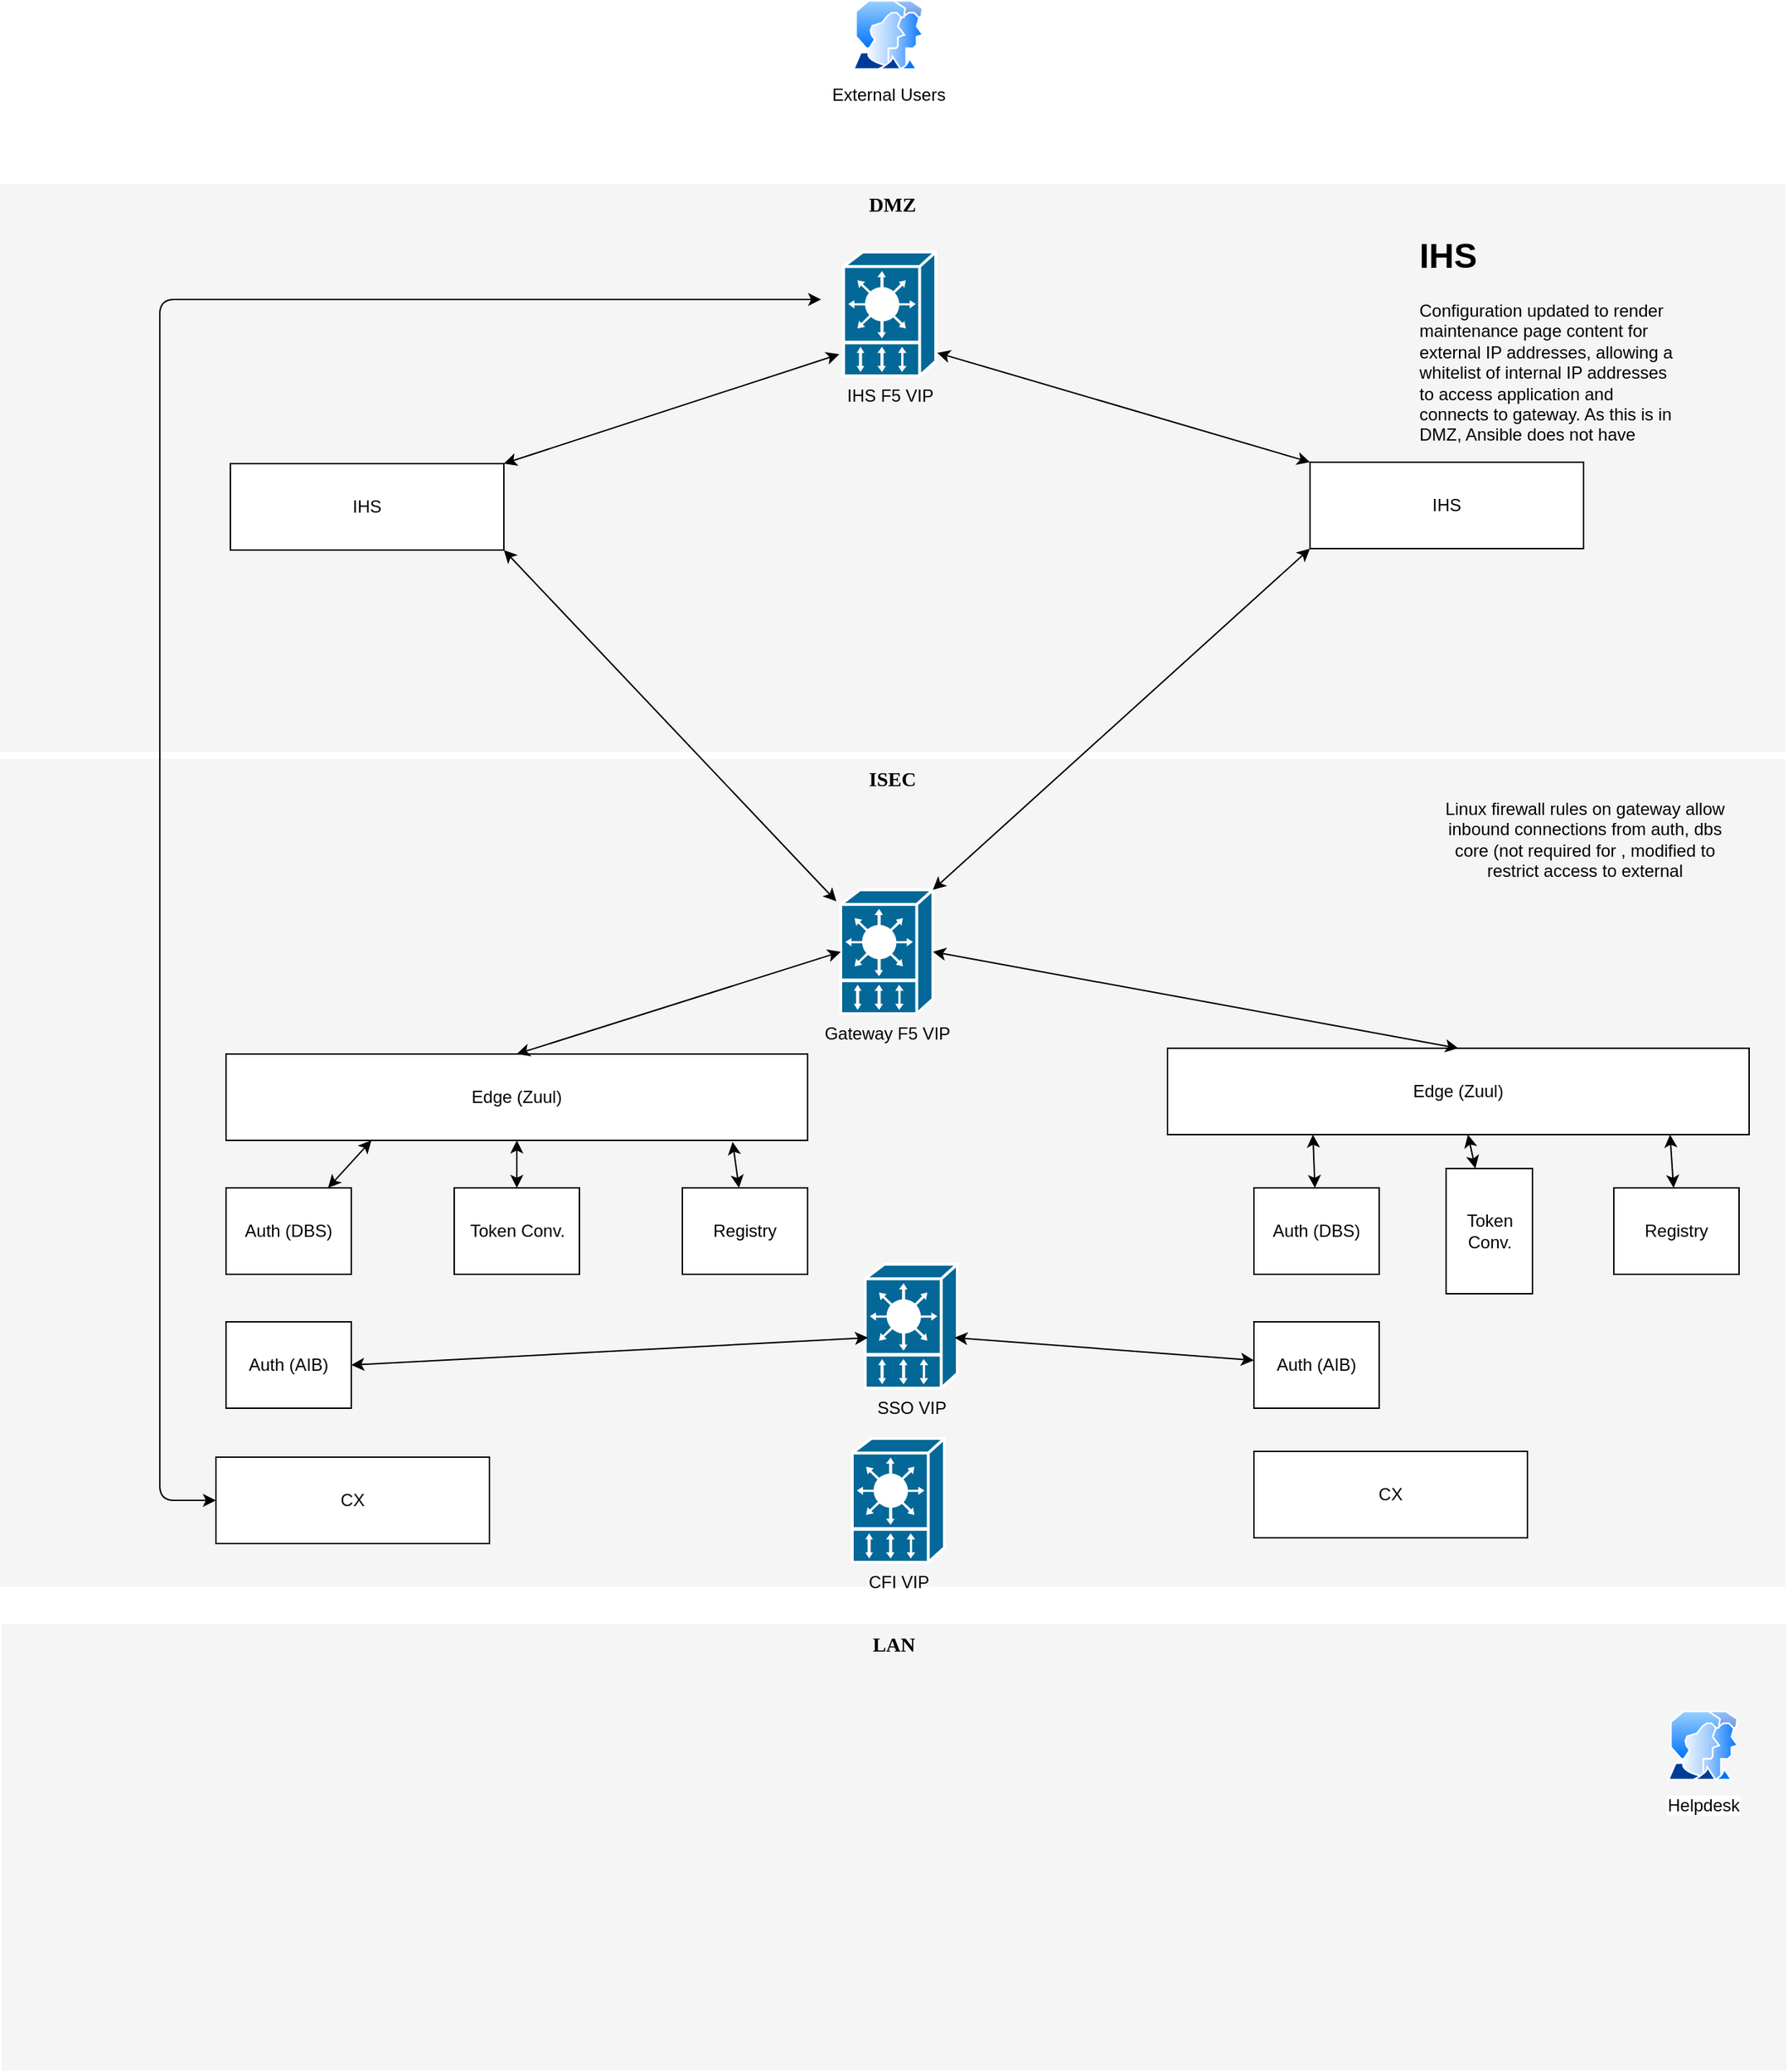<mxfile version="12.8.8" type="github"><diagram name="Page-1" id="c37626ed-c26b-45fb-9056-f9ebc6bb27b6"><mxGraphModel dx="1038" dy="497" grid="1" gridSize="10" guides="1" tooltips="1" connect="1" arrows="1" fold="1" page="1" pageScale="1" pageWidth="1100" pageHeight="850" background="#ffffff" math="0" shadow="0"><root><mxCell id="0"/><mxCell id="1" parent="0"/><mxCell id="QfznqnuBZ1IlKUxBiRQi-20" value="LAN" style="whiteSpace=wrap;html=1;rounded=0;shadow=0;comic=0;strokeWidth=1;fontFamily=Verdana;fontSize=14;fillColor=#f5f5f5;strokeColor=none;verticalAlign=top;fontStyle=1" parent="1" vertex="1"><mxGeometry x="480" y="1160" width="1240" height="310" as="geometry"/></mxCell><mxCell id="1c7a67bf8fd3230f-83" value="DMZ" style="whiteSpace=wrap;html=1;rounded=0;shadow=0;comic=0;strokeWidth=1;fontFamily=Verdana;fontSize=14;fillColor=#f5f5f5;strokeColor=none;verticalAlign=top;fontStyle=1" parent="1" vertex="1"><mxGeometry x="479" y="160" width="1240" height="394" as="geometry"/></mxCell><mxCell id="QfznqnuBZ1IlKUxBiRQi-1" value="IHS F5 VIP" style="shape=mxgraph.cisco.misc.vip;html=1;dashed=0;fillColor=#036897;strokeColor=#ffffff;strokeWidth=2;verticalLabelPosition=bottom;verticalAlign=top" parent="1" vertex="1"><mxGeometry x="1065" y="207" width="64" height="86" as="geometry"/></mxCell><mxCell id="QfznqnuBZ1IlKUxBiRQi-4" value="External Users" style="aspect=fixed;perimeter=ellipsePerimeter;html=1;align=center;shadow=0;dashed=0;spacingTop=3;image;image=img/lib/active_directory/user_accounts.svg;" parent="1" vertex="1"><mxGeometry x="1071" y="32" width="50" height="48.5" as="geometry"/></mxCell><mxCell id="QfznqnuBZ1IlKUxBiRQi-6" value="IHS" style="rounded=0;whiteSpace=wrap;html=1;" parent="1" vertex="1"><mxGeometry x="639" y="354" width="190" height="60" as="geometry"/></mxCell><mxCell id="QfznqnuBZ1IlKUxBiRQi-7" value="IHS" style="rounded=0;whiteSpace=wrap;html=1;" parent="1" vertex="1"><mxGeometry x="1389" y="353" width="190" height="60" as="geometry"/></mxCell><mxCell id="QfznqnuBZ1IlKUxBiRQi-9" value="ISEC" style="whiteSpace=wrap;html=1;rounded=0;shadow=0;comic=0;strokeWidth=1;fontFamily=Verdana;fontSize=14;fillColor=#f5f5f5;strokeColor=none;verticalAlign=top;fontStyle=1" parent="1" vertex="1"><mxGeometry x="479" y="559" width="1240" height="575" as="geometry"/></mxCell><mxCell id="QfznqnuBZ1IlKUxBiRQi-11" value="Edge (Zuul)" style="rounded=0;whiteSpace=wrap;html=1;" parent="1" vertex="1"><mxGeometry x="636" y="764" width="404" height="60" as="geometry"/></mxCell><mxCell id="QfznqnuBZ1IlKUxBiRQi-12" value="Edge (Zuul)" style="rounded=0;whiteSpace=wrap;html=1;" parent="1" vertex="1"><mxGeometry x="1290" y="760" width="404" height="60" as="geometry"/></mxCell><mxCell id="QfznqnuBZ1IlKUxBiRQi-13" value="Gateway F5 VIP" style="shape=mxgraph.cisco.misc.vip;html=1;dashed=0;fillColor=#036897;strokeColor=#ffffff;strokeWidth=2;verticalLabelPosition=bottom;verticalAlign=top" parent="1" vertex="1"><mxGeometry x="1063" y="650" width="64" height="86" as="geometry"/></mxCell><mxCell id="QfznqnuBZ1IlKUxBiRQi-14" value="CX" style="rounded=0;whiteSpace=wrap;html=1;" parent="1" vertex="1"><mxGeometry x="629" y="1044" width="190" height="60" as="geometry"/></mxCell><mxCell id="QfznqnuBZ1IlKUxBiRQi-15" value="CX" style="rounded=0;whiteSpace=wrap;html=1;" parent="1" vertex="1"><mxGeometry x="1350" y="1040" width="190" height="60" as="geometry"/></mxCell><mxCell id="QfznqnuBZ1IlKUxBiRQi-16" value="Auth (DBS)" style="rounded=0;whiteSpace=wrap;html=1;" parent="1" vertex="1"><mxGeometry x="636" y="857" width="87" height="60" as="geometry"/></mxCell><mxCell id="QfznqnuBZ1IlKUxBiRQi-17" value="Auth (DBS)" style="rounded=0;whiteSpace=wrap;html=1;" parent="1" vertex="1"><mxGeometry x="1350" y="857" width="87" height="60" as="geometry"/></mxCell><mxCell id="QfznqnuBZ1IlKUxBiRQi-19" value="Helpdesk" style="aspect=fixed;perimeter=ellipsePerimeter;html=1;align=center;shadow=0;dashed=0;spacingTop=3;image;image=img/lib/active_directory/user_accounts.svg;" parent="1" vertex="1"><mxGeometry x="1637" y="1220" width="50" height="48.5" as="geometry"/></mxCell><mxCell id="6oNJGKLIgyjYE0U5j6M9-1" value="SSO VIP" style="shape=mxgraph.cisco.misc.vip;html=1;dashed=0;fillColor=#036897;strokeColor=#ffffff;strokeWidth=2;verticalLabelPosition=bottom;verticalAlign=top" vertex="1" parent="1"><mxGeometry x="1080" y="910" width="64" height="86" as="geometry"/></mxCell><mxCell id="6oNJGKLIgyjYE0U5j6M9-2" value="" style="endArrow=classic;startArrow=classic;html=1;entryX=1.016;entryY=0.814;entryDx=0;entryDy=0;entryPerimeter=0;exitX=0;exitY=0;exitDx=0;exitDy=0;" edge="1" parent="1" source="QfznqnuBZ1IlKUxBiRQi-7" target="QfznqnuBZ1IlKUxBiRQi-1"><mxGeometry width="50" height="50" relative="1" as="geometry"><mxPoint x="1310" y="350" as="sourcePoint"/><mxPoint x="1360" y="300" as="targetPoint"/></mxGeometry></mxCell><mxCell id="6oNJGKLIgyjYE0U5j6M9-5" value="" style="endArrow=classic;startArrow=classic;html=1;entryX=1;entryY=0;entryDx=0;entryDy=0;exitX=-0.047;exitY=0.826;exitDx=0;exitDy=0;exitPerimeter=0;" edge="1" parent="1" source="QfznqnuBZ1IlKUxBiRQi-1" target="QfznqnuBZ1IlKUxBiRQi-6"><mxGeometry width="50" height="50" relative="1" as="geometry"><mxPoint x="1120" y="480" as="sourcePoint"/><mxPoint x="1170" y="430" as="targetPoint"/></mxGeometry></mxCell><mxCell id="6oNJGKLIgyjYE0U5j6M9-6" value="" style="endArrow=classic;startArrow=classic;html=1;entryX=1;entryY=1;entryDx=0;entryDy=0;exitX=-0.047;exitY=0.093;exitDx=0;exitDy=0;exitPerimeter=0;" edge="1" parent="1" source="QfznqnuBZ1IlKUxBiRQi-13" target="QfznqnuBZ1IlKUxBiRQi-6"><mxGeometry width="50" height="50" relative="1" as="geometry"><mxPoint x="1057" y="490.5" as="sourcePoint"/><mxPoint x="890" y="460" as="targetPoint"/></mxGeometry></mxCell><mxCell id="6oNJGKLIgyjYE0U5j6M9-7" value="" style="endArrow=classic;startArrow=classic;html=1;entryX=0;entryY=1;entryDx=0;entryDy=0;exitX=1;exitY=0;exitDx=0;exitDy=0;exitPerimeter=0;" edge="1" parent="1" source="QfznqnuBZ1IlKUxBiRQi-13" target="QfznqnuBZ1IlKUxBiRQi-7"><mxGeometry width="50" height="50" relative="1" as="geometry"><mxPoint x="1139.992" y="496.999" as="sourcePoint"/><mxPoint x="1300" y="450" as="targetPoint"/></mxGeometry></mxCell><mxCell id="6oNJGKLIgyjYE0U5j6M9-9" value="" style="endArrow=classic;startArrow=classic;html=1;entryX=0;entryY=0.5;entryDx=0;entryDy=0;entryPerimeter=0;exitX=0.5;exitY=0;exitDx=0;exitDy=0;" edge="1" parent="1" source="QfznqnuBZ1IlKUxBiRQi-11" target="QfznqnuBZ1IlKUxBiRQi-13"><mxGeometry width="50" height="50" relative="1" as="geometry"><mxPoint x="890" y="750" as="sourcePoint"/><mxPoint x="940" y="700" as="targetPoint"/></mxGeometry></mxCell><mxCell id="6oNJGKLIgyjYE0U5j6M9-10" value="" style="endArrow=classic;startArrow=classic;html=1;entryX=1;entryY=0.5;entryDx=0;entryDy=0;entryPerimeter=0;exitX=0.5;exitY=0;exitDx=0;exitDy=0;" edge="1" parent="1" source="QfznqnuBZ1IlKUxBiRQi-12" target="QfznqnuBZ1IlKUxBiRQi-13"><mxGeometry width="50" height="50" relative="1" as="geometry"><mxPoint x="1260" y="730" as="sourcePoint"/><mxPoint x="1310" y="680" as="targetPoint"/></mxGeometry></mxCell><mxCell id="6oNJGKLIgyjYE0U5j6M9-11" value="" style="endArrow=classic;startArrow=classic;html=1;entryX=0.25;entryY=1;entryDx=0;entryDy=0;" edge="1" parent="1" source="QfznqnuBZ1IlKUxBiRQi-16" target="QfznqnuBZ1IlKUxBiRQi-11"><mxGeometry width="50" height="50" relative="1" as="geometry"><mxPoint x="760" y="920" as="sourcePoint"/><mxPoint x="810" y="870" as="targetPoint"/></mxGeometry></mxCell><mxCell id="6oNJGKLIgyjYE0U5j6M9-12" value="Token Conv." style="rounded=0;whiteSpace=wrap;html=1;" vertex="1" parent="1"><mxGeometry x="794.5" y="857" width="87" height="60" as="geometry"/></mxCell><mxCell id="6oNJGKLIgyjYE0U5j6M9-13" value="Token Conv." style="rounded=0;whiteSpace=wrap;html=1;direction=south;" vertex="1" parent="1"><mxGeometry x="1483.5" y="843.5" width="60" height="87" as="geometry"/></mxCell><mxCell id="6oNJGKLIgyjYE0U5j6M9-14" value="Registry" style="rounded=0;whiteSpace=wrap;html=1;" vertex="1" parent="1"><mxGeometry x="953" y="857" width="87" height="60" as="geometry"/></mxCell><mxCell id="6oNJGKLIgyjYE0U5j6M9-15" value="Registry" style="rounded=0;whiteSpace=wrap;html=1;" vertex="1" parent="1"><mxGeometry x="1600" y="857" width="87" height="60" as="geometry"/></mxCell><mxCell id="6oNJGKLIgyjYE0U5j6M9-16" value="" style="endArrow=classic;startArrow=classic;html=1;" edge="1" parent="1" source="6oNJGKLIgyjYE0U5j6M9-12" target="QfznqnuBZ1IlKUxBiRQi-11"><mxGeometry width="50" height="50" relative="1" as="geometry"><mxPoint x="780" y="860" as="sourcePoint"/><mxPoint x="830" y="820" as="targetPoint"/></mxGeometry></mxCell><mxCell id="6oNJGKLIgyjYE0U5j6M9-19" value="" style="endArrow=classic;startArrow=classic;html=1;entryX=0.871;entryY=1.017;entryDx=0;entryDy=0;entryPerimeter=0;" edge="1" parent="1" source="6oNJGKLIgyjYE0U5j6M9-14" target="QfznqnuBZ1IlKUxBiRQi-11"><mxGeometry width="50" height="50" relative="1" as="geometry"><mxPoint x="950" y="890" as="sourcePoint"/><mxPoint x="1000" y="840" as="targetPoint"/></mxGeometry></mxCell><mxCell id="6oNJGKLIgyjYE0U5j6M9-23" value="" style="endArrow=classic;startArrow=classic;html=1;entryX=0.25;entryY=1;entryDx=0;entryDy=0;" edge="1" parent="1" source="QfznqnuBZ1IlKUxBiRQi-17" target="QfznqnuBZ1IlKUxBiRQi-12"><mxGeometry width="50" height="50" relative="1" as="geometry"><mxPoint x="1170" y="960" as="sourcePoint"/><mxPoint x="1220" y="910" as="targetPoint"/></mxGeometry></mxCell><mxCell id="6oNJGKLIgyjYE0U5j6M9-24" value="" style="endArrow=classic;startArrow=classic;html=1;" edge="1" parent="1" source="6oNJGKLIgyjYE0U5j6M9-13" target="QfznqnuBZ1IlKUxBiRQi-12"><mxGeometry width="50" height="50" relative="1" as="geometry"><mxPoint x="1492" y="839.289" as="sourcePoint"/><mxPoint x="1492" y="789.289" as="targetPoint"/></mxGeometry></mxCell><mxCell id="6oNJGKLIgyjYE0U5j6M9-25" value="" style="endArrow=classic;startArrow=classic;html=1;entryX=0.864;entryY=1;entryDx=0;entryDy=0;entryPerimeter=0;" edge="1" parent="1" source="6oNJGKLIgyjYE0U5j6M9-15" target="QfznqnuBZ1IlKUxBiRQi-12"><mxGeometry width="50" height="50" relative="1" as="geometry"><mxPoint x="1550" y="960" as="sourcePoint"/><mxPoint x="1600" y="910" as="targetPoint"/></mxGeometry></mxCell><mxCell id="6oNJGKLIgyjYE0U5j6M9-26" value="&lt;h1&gt;IHS&lt;/h1&gt;&lt;p&gt;Configuration updated to render maintenance page content for external IP addresses, allowing a whitelist of internal IP addresses to access application and connects to gateway. As this is in DMZ, Ansible does not have access&lt;/p&gt;" style="text;html=1;strokeColor=none;fillColor=none;spacing=5;spacingTop=-20;whiteSpace=wrap;overflow=hidden;rounded=0;" vertex="1" parent="1"><mxGeometry x="1460" y="190" width="190" height="150" as="geometry"/></mxCell><mxCell id="6oNJGKLIgyjYE0U5j6M9-27" value="Linux firewall rules on gateway allow inbound connections from auth, dbs core (not required for , modified to restrict access to external" style="text;html=1;strokeColor=none;fillColor=none;align=center;verticalAlign=middle;whiteSpace=wrap;rounded=0;" vertex="1" parent="1"><mxGeometry x="1480" y="580" width="200" height="70" as="geometry"/></mxCell><mxCell id="6oNJGKLIgyjYE0U5j6M9-28" value="Auth (AIB)" style="rounded=0;whiteSpace=wrap;html=1;" vertex="1" parent="1"><mxGeometry x="1350" y="950" width="87" height="60" as="geometry"/></mxCell><mxCell id="6oNJGKLIgyjYE0U5j6M9-29" value="Auth (AIB)" style="rounded=0;whiteSpace=wrap;html=1;" vertex="1" parent="1"><mxGeometry x="636" y="950" width="87" height="60" as="geometry"/></mxCell><mxCell id="6oNJGKLIgyjYE0U5j6M9-30" value="" style="endArrow=classic;startArrow=classic;html=1;exitX=1;exitY=0.5;exitDx=0;exitDy=0;entryX=0.031;entryY=0.593;entryDx=0;entryDy=0;entryPerimeter=0;" edge="1" parent="1" source="6oNJGKLIgyjYE0U5j6M9-29" target="6oNJGKLIgyjYE0U5j6M9-1"><mxGeometry width="50" height="50" relative="1" as="geometry"><mxPoint x="880" y="1010" as="sourcePoint"/><mxPoint x="930" y="960" as="targetPoint"/></mxGeometry></mxCell><mxCell id="6oNJGKLIgyjYE0U5j6M9-31" value="" style="endArrow=classic;startArrow=classic;html=1;exitX=0.969;exitY=0.593;exitDx=0;exitDy=0;exitPerimeter=0;" edge="1" parent="1" source="6oNJGKLIgyjYE0U5j6M9-1" target="6oNJGKLIgyjYE0U5j6M9-28"><mxGeometry width="50" height="50" relative="1" as="geometry"><mxPoint x="1240" y="980" as="sourcePoint"/><mxPoint x="1290" y="930" as="targetPoint"/></mxGeometry></mxCell><mxCell id="6oNJGKLIgyjYE0U5j6M9-32" value="CFI VIP" style="shape=mxgraph.cisco.misc.vip;html=1;dashed=0;fillColor=#036897;strokeColor=#ffffff;strokeWidth=2;verticalLabelPosition=bottom;verticalAlign=top" vertex="1" parent="1"><mxGeometry x="1071" y="1031" width="64" height="86" as="geometry"/></mxCell><mxCell id="6oNJGKLIgyjYE0U5j6M9-35" value="" style="endArrow=classic;startArrow=classic;html=1;exitX=0;exitY=0.5;exitDx=0;exitDy=0;entryX=0.46;entryY=0.203;entryDx=0;entryDy=0;entryPerimeter=0;edgeStyle=orthogonalEdgeStyle;" edge="1" parent="1" source="QfznqnuBZ1IlKUxBiRQi-14" target="1c7a67bf8fd3230f-83"><mxGeometry width="50" height="50" relative="1" as="geometry"><mxPoint x="860" y="1100" as="sourcePoint"/><mxPoint x="910" y="1050" as="targetPoint"/><Array as="points"><mxPoint x="590" y="1074"/><mxPoint x="590" y="240"/></Array></mxGeometry></mxCell></root></mxGraphModel></diagram></mxfile>